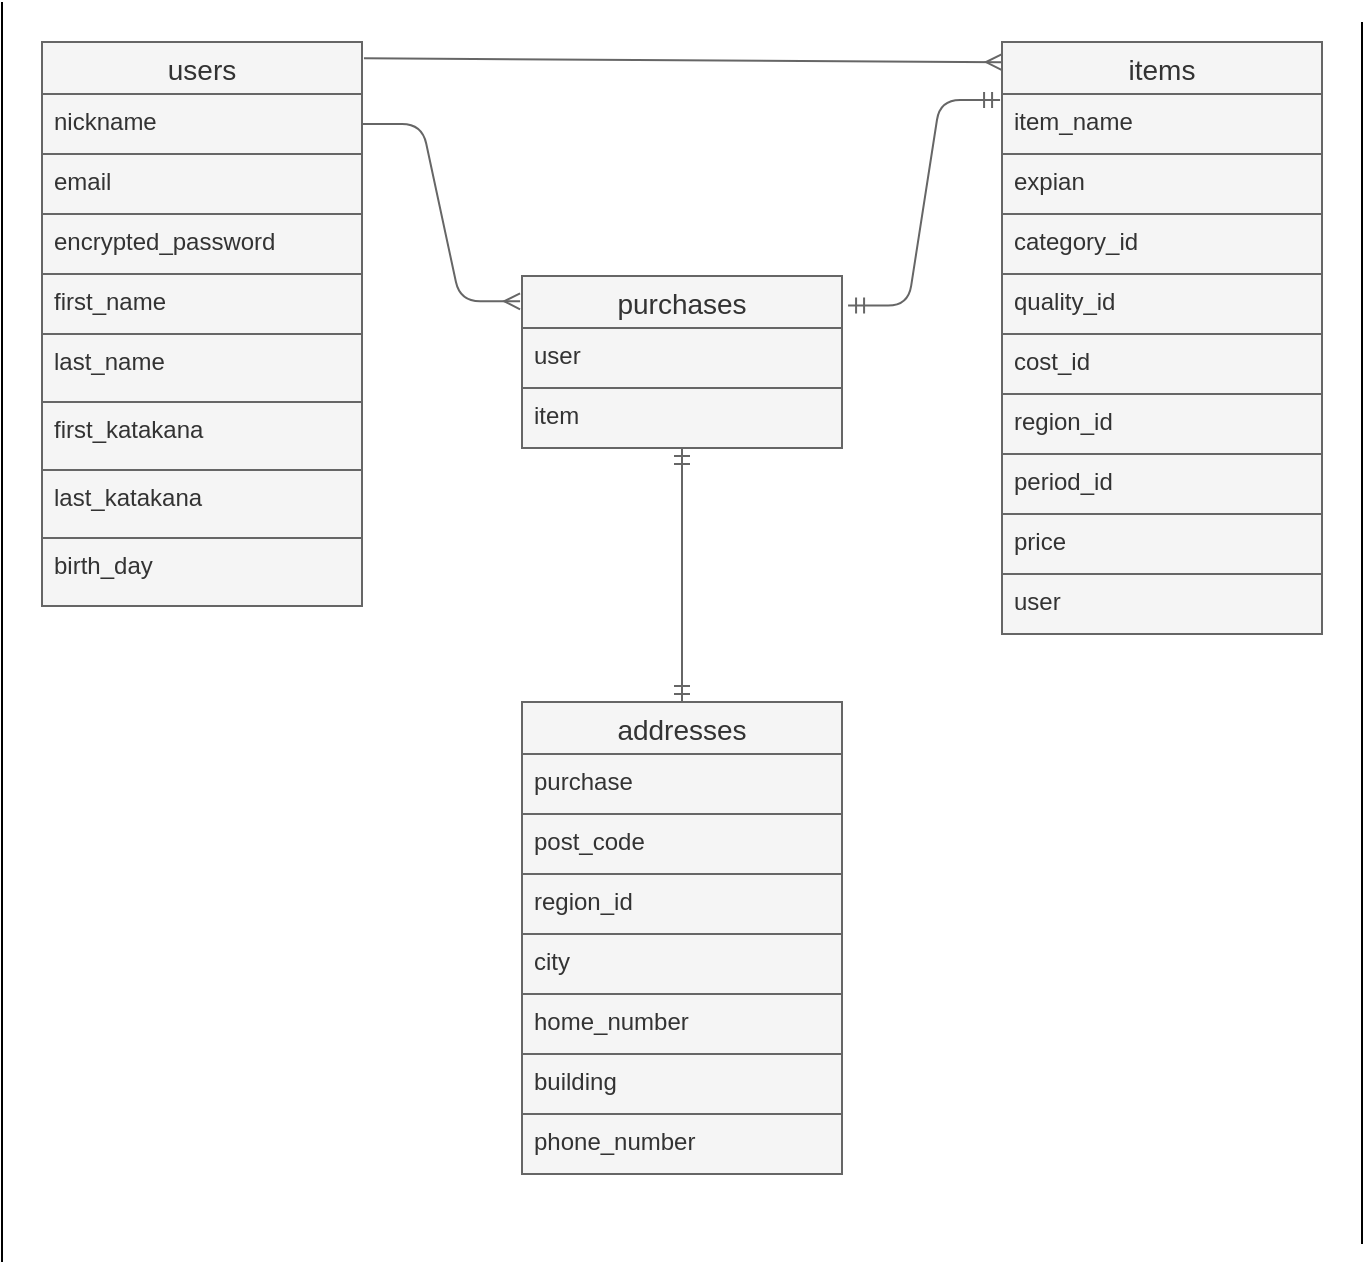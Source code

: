 <mxfile>
    <diagram id="81fW_L-Npjpoqmmok2EW" name="ページ1">
        <mxGraphModel dx="736" dy="568" grid="1" gridSize="10" guides="1" tooltips="1" connect="1" arrows="1" fold="1" page="1" pageScale="1" pageWidth="827" pageHeight="1169" background="#FFFFFF" math="0" shadow="0">
            <root>
                <mxCell id="0"/>
                <mxCell id="1" parent="0"/>
                <mxCell id="20" value="users" style="swimlane;fontStyle=0;childLayout=stackLayout;horizontal=1;startSize=26;horizontalStack=0;resizeParent=1;resizeParentMax=0;resizeLast=0;collapsible=1;marginBottom=0;align=center;fontSize=14;fillColor=#f5f5f5;fontColor=#333333;strokeColor=#666666;" parent="1" vertex="1">
                    <mxGeometry x="60" y="40" width="160" height="282" as="geometry"/>
                </mxCell>
                <mxCell id="21" value="nickname" style="text;strokeColor=#666666;fillColor=#f5f5f5;spacingLeft=4;spacingRight=4;overflow=hidden;rotatable=0;points=[[0,0.5],[1,0.5]];portConstraint=eastwest;fontSize=12;fontColor=#333333;" parent="20" vertex="1">
                    <mxGeometry y="26" width="160" height="30" as="geometry"/>
                </mxCell>
                <mxCell id="23" value="email" style="text;strokeColor=#666666;fillColor=#f5f5f5;spacingLeft=4;spacingRight=4;overflow=hidden;rotatable=0;points=[[0,0.5],[1,0.5]];portConstraint=eastwest;fontSize=12;fontColor=#333333;" parent="20" vertex="1">
                    <mxGeometry y="56" width="160" height="30" as="geometry"/>
                </mxCell>
                <mxCell id="30" value="encrypted_password " style="text;strokeColor=#666666;fillColor=#f5f5f5;spacingLeft=4;spacingRight=4;overflow=hidden;rotatable=0;points=[[0,0.5],[1,0.5]];portConstraint=eastwest;fontSize=12;fontColor=#333333;" parent="20" vertex="1">
                    <mxGeometry y="86" width="160" height="30" as="geometry"/>
                </mxCell>
                <mxCell id="33" value="first_name" style="text;strokeColor=#666666;fillColor=#f5f5f5;spacingLeft=4;spacingRight=4;overflow=hidden;rotatable=0;points=[[0,0.5],[1,0.5]];portConstraint=eastwest;fontSize=12;fontColor=#333333;" parent="20" vertex="1">
                    <mxGeometry y="116" width="160" height="30" as="geometry"/>
                </mxCell>
                <mxCell id="34" value="last_name" style="text;strokeColor=#666666;fillColor=#f5f5f5;spacingLeft=4;spacingRight=4;overflow=hidden;rotatable=0;points=[[0,0.5],[1,0.5]];portConstraint=eastwest;fontSize=12;fontColor=#333333;" parent="20" vertex="1">
                    <mxGeometry y="146" width="160" height="34" as="geometry"/>
                </mxCell>
                <mxCell id="36" value="first_katakana" style="text;strokeColor=#666666;fillColor=#f5f5f5;spacingLeft=4;spacingRight=4;overflow=hidden;rotatable=0;points=[[0,0.5],[1,0.5]];portConstraint=eastwest;fontSize=12;fontColor=#333333;" parent="20" vertex="1">
                    <mxGeometry y="180" width="160" height="34" as="geometry"/>
                </mxCell>
                <mxCell id="37" value="last_katakana" style="text;strokeColor=#666666;fillColor=#f5f5f5;spacingLeft=4;spacingRight=4;overflow=hidden;rotatable=0;points=[[0,0.5],[1,0.5]];portConstraint=eastwest;fontSize=12;fontColor=#333333;" parent="20" vertex="1">
                    <mxGeometry y="214" width="160" height="34" as="geometry"/>
                </mxCell>
                <mxCell id="40" value="birth_day" style="text;strokeColor=#666666;fillColor=#f5f5f5;spacingLeft=4;spacingRight=4;overflow=hidden;rotatable=0;points=[[0,0.5],[1,0.5]];portConstraint=eastwest;fontSize=12;fontColor=#333333;" parent="20" vertex="1">
                    <mxGeometry y="248" width="160" height="34" as="geometry"/>
                </mxCell>
                <mxCell id="41" value="items" style="swimlane;fontStyle=0;childLayout=stackLayout;horizontal=1;startSize=26;horizontalStack=0;resizeParent=1;resizeParentMax=0;resizeLast=0;collapsible=1;marginBottom=0;align=center;fontSize=14;strokeWidth=1;perimeterSpacing=0;flipH=0;flipV=0;fillColor=#f5f5f5;fontColor=#333333;strokeColor=#666666;" parent="1" vertex="1">
                    <mxGeometry x="540" y="40" width="160" height="296" as="geometry"/>
                </mxCell>
                <mxCell id="43" value="item_name" style="text;strokeColor=#666666;fillColor=#f5f5f5;spacingLeft=4;spacingRight=4;overflow=hidden;rotatable=0;points=[[0,0.5],[1,0.5]];portConstraint=eastwest;fontSize=12;fontColor=#333333;" parent="41" vertex="1">
                    <mxGeometry y="26" width="160" height="30" as="geometry"/>
                </mxCell>
                <mxCell id="44" value="expian" style="text;strokeColor=#666666;fillColor=#f5f5f5;spacingLeft=4;spacingRight=4;overflow=hidden;rotatable=0;points=[[0,0.5],[1,0.5]];portConstraint=eastwest;fontSize=12;fontColor=#333333;" parent="41" vertex="1">
                    <mxGeometry y="56" width="160" height="30" as="geometry"/>
                </mxCell>
                <mxCell id="47" value="category_id" style="text;strokeColor=#666666;fillColor=#f5f5f5;spacingLeft=4;spacingRight=4;overflow=hidden;rotatable=0;points=[[0,0.5],[1,0.5]];portConstraint=eastwest;fontSize=12;fontColor=#333333;" parent="41" vertex="1">
                    <mxGeometry y="86" width="160" height="30" as="geometry"/>
                </mxCell>
                <mxCell id="48" value="quality_id" style="text;strokeColor=#666666;fillColor=#f5f5f5;spacingLeft=4;spacingRight=4;overflow=hidden;rotatable=0;points=[[0,0.5],[1,0.5]];portConstraint=eastwest;fontSize=12;fontColor=#333333;" parent="41" vertex="1">
                    <mxGeometry y="116" width="160" height="30" as="geometry"/>
                </mxCell>
                <mxCell id="49" value="cost_id" style="text;strokeColor=#666666;fillColor=#f5f5f5;spacingLeft=4;spacingRight=4;overflow=hidden;rotatable=0;points=[[0,0.5],[1,0.5]];portConstraint=eastwest;fontSize=12;fontColor=#333333;" parent="41" vertex="1">
                    <mxGeometry y="146" width="160" height="30" as="geometry"/>
                </mxCell>
                <mxCell id="50" value="region_id" style="text;strokeColor=#666666;fillColor=#f5f5f5;spacingLeft=4;spacingRight=4;overflow=hidden;rotatable=0;points=[[0,0.5],[1,0.5]];portConstraint=eastwest;fontSize=12;fontColor=#333333;" parent="41" vertex="1">
                    <mxGeometry y="176" width="160" height="30" as="geometry"/>
                </mxCell>
                <mxCell id="51" value="period_id" style="text;strokeColor=#666666;fillColor=#f5f5f5;spacingLeft=4;spacingRight=4;overflow=hidden;rotatable=0;points=[[0,0.5],[1,0.5]];portConstraint=eastwest;fontSize=12;fontColor=#333333;" parent="41" vertex="1">
                    <mxGeometry y="206" width="160" height="30" as="geometry"/>
                </mxCell>
                <mxCell id="52" value="price" style="text;strokeColor=#666666;fillColor=#f5f5f5;spacingLeft=4;spacingRight=4;overflow=hidden;rotatable=0;points=[[0,0.5],[1,0.5]];portConstraint=eastwest;fontSize=12;fontColor=#333333;" parent="41" vertex="1">
                    <mxGeometry y="236" width="160" height="30" as="geometry"/>
                </mxCell>
                <mxCell id="53" value="user" style="text;strokeColor=#666666;fillColor=#f5f5f5;spacingLeft=4;spacingRight=4;overflow=hidden;rotatable=0;points=[[0,0.5],[1,0.5]];portConstraint=eastwest;fontSize=12;fontColor=#333333;" parent="41" vertex="1">
                    <mxGeometry y="266" width="160" height="30" as="geometry"/>
                </mxCell>
                <mxCell id="57" value="purchases" style="swimlane;fontStyle=0;childLayout=stackLayout;horizontal=1;startSize=26;horizontalStack=0;resizeParent=1;resizeParentMax=0;resizeLast=0;collapsible=1;marginBottom=0;align=center;fontSize=14;fillColor=#f5f5f5;fontColor=#333333;strokeColor=#666666;" parent="1" vertex="1">
                    <mxGeometry x="300" y="157" width="160" height="86" as="geometry"/>
                </mxCell>
                <mxCell id="59" value="user" style="text;strokeColor=#666666;fillColor=#f5f5f5;spacingLeft=4;spacingRight=4;overflow=hidden;rotatable=0;points=[[0,0.5],[1,0.5]];portConstraint=eastwest;fontSize=12;fontColor=#333333;" parent="57" vertex="1">
                    <mxGeometry y="26" width="160" height="30" as="geometry"/>
                </mxCell>
                <mxCell id="60" value="item" style="text;strokeColor=#666666;fillColor=#f5f5f5;spacingLeft=4;spacingRight=4;overflow=hidden;rotatable=0;points=[[0,0.5],[1,0.5]];portConstraint=eastwest;fontSize=12;fontColor=#333333;" parent="57" vertex="1">
                    <mxGeometry y="56" width="160" height="30" as="geometry"/>
                </mxCell>
                <mxCell id="66" value="addresses" style="swimlane;fontStyle=0;childLayout=stackLayout;horizontal=1;startSize=26;horizontalStack=0;resizeParent=1;resizeParentMax=0;resizeLast=0;collapsible=1;marginBottom=0;align=center;fontSize=14;fillColor=#f5f5f5;fontColor=#333333;strokeColor=#666666;" parent="1" vertex="1">
                    <mxGeometry x="300" y="370" width="160" height="236" as="geometry"/>
                </mxCell>
                <mxCell id="158" value="purchase" style="text;strokeColor=#666666;fillColor=#f5f5f5;spacingLeft=4;spacingRight=4;overflow=hidden;rotatable=0;points=[[0,0.5],[1,0.5]];portConstraint=eastwest;fontSize=12;fontColor=#333333;" parent="66" vertex="1">
                    <mxGeometry y="26" width="160" height="30" as="geometry"/>
                </mxCell>
                <mxCell id="159" value="post_code" style="text;strokeColor=#666666;fillColor=#f5f5f5;spacingLeft=4;spacingRight=4;overflow=hidden;rotatable=0;points=[[0,0.5],[1,0.5]];portConstraint=eastwest;fontSize=12;fontColor=#333333;" parent="66" vertex="1">
                    <mxGeometry y="56" width="160" height="30" as="geometry"/>
                </mxCell>
                <mxCell id="69" value="region_id" style="text;strokeColor=#666666;fillColor=#f5f5f5;spacingLeft=4;spacingRight=4;overflow=hidden;rotatable=0;points=[[0,0.5],[1,0.5]];portConstraint=eastwest;fontSize=12;fontColor=#333333;" parent="66" vertex="1">
                    <mxGeometry y="86" width="160" height="30" as="geometry"/>
                </mxCell>
                <mxCell id="72" value="city" style="text;strokeColor=#666666;fillColor=#f5f5f5;spacingLeft=4;spacingRight=4;overflow=hidden;rotatable=0;points=[[0,0.5],[1,0.5]];portConstraint=eastwest;fontSize=12;fontColor=#333333;" parent="66" vertex="1">
                    <mxGeometry y="116" width="160" height="30" as="geometry"/>
                </mxCell>
                <mxCell id="73" value="home_number" style="text;strokeColor=#666666;fillColor=#f5f5f5;spacingLeft=4;spacingRight=4;overflow=hidden;rotatable=0;points=[[0,0.5],[1,0.5]];portConstraint=eastwest;fontSize=12;fontColor=#333333;" parent="66" vertex="1">
                    <mxGeometry y="146" width="160" height="30" as="geometry"/>
                </mxCell>
                <mxCell id="74" value="building" style="text;strokeColor=#666666;fillColor=#f5f5f5;spacingLeft=4;spacingRight=4;overflow=hidden;rotatable=0;points=[[0,0.5],[1,0.5]];portConstraint=eastwest;fontSize=12;fontColor=#333333;" parent="66" vertex="1">
                    <mxGeometry y="176" width="160" height="30" as="geometry"/>
                </mxCell>
                <mxCell id="75" value="phone_number" style="text;strokeColor=#666666;fillColor=#f5f5f5;spacingLeft=4;spacingRight=4;overflow=hidden;rotatable=0;points=[[0,0.5],[1,0.5]];portConstraint=eastwest;fontSize=12;fontColor=#333333;" parent="66" vertex="1">
                    <mxGeometry y="206" width="160" height="30" as="geometry"/>
                </mxCell>
                <mxCell id="80" value="" style="fontSize=12;html=1;endArrow=ERmandOne;startArrow=ERmandOne;fillColor=#f5f5f5;strokeColor=#666666;exitX=0.5;exitY=0;exitDx=0;exitDy=0;entryX=0.5;entryY=1;entryDx=0;entryDy=0;" parent="1" source="66" target="57" edge="1">
                    <mxGeometry width="100" height="100" relative="1" as="geometry">
                        <mxPoint x="361" y="360" as="sourcePoint"/>
                        <mxPoint x="379.04" y="276" as="targetPoint"/>
                    </mxGeometry>
                </mxCell>
                <mxCell id="85" value="" style="edgeStyle=entityRelationEdgeStyle;fontSize=12;html=1;endArrow=ERmany;exitX=1;exitY=0.5;exitDx=0;exitDy=0;entryX=-0.006;entryY=0.147;entryDx=0;entryDy=0;entryPerimeter=0;fillColor=#f5f5f5;strokeColor=#666666;" parent="1" source="21" target="57" edge="1">
                    <mxGeometry width="100" height="100" relative="1" as="geometry">
                        <mxPoint x="210" y="220" as="sourcePoint"/>
                        <mxPoint x="420" y="450" as="targetPoint"/>
                    </mxGeometry>
                </mxCell>
                <mxCell id="86" value="" style="fontSize=12;html=1;endArrow=ERmany;exitX=1.006;exitY=0.029;exitDx=0;exitDy=0;entryX=0;entryY=0.034;entryDx=0;entryDy=0;exitPerimeter=0;entryPerimeter=0;fillColor=#f5f5f5;strokeColor=#666666;" parent="1" source="20" target="41" edge="1">
                    <mxGeometry width="100" height="100" relative="1" as="geometry">
                        <mxPoint x="210" y="63" as="sourcePoint"/>
                        <mxPoint x="530" y="40" as="targetPoint"/>
                    </mxGeometry>
                </mxCell>
                <mxCell id="87" value="" style="edgeStyle=entityRelationEdgeStyle;fontSize=12;html=1;endArrow=ERmandOne;startArrow=ERmandOne;entryX=-0.006;entryY=0.1;entryDx=0;entryDy=0;entryPerimeter=0;fillColor=#f5f5f5;strokeColor=#666666;exitX=1.019;exitY=0.172;exitDx=0;exitDy=0;exitPerimeter=0;" parent="1" source="57" edge="1">
                    <mxGeometry width="100" height="100" relative="1" as="geometry">
                        <mxPoint x="450" y="170" as="sourcePoint"/>
                        <mxPoint x="539.04" y="69" as="targetPoint"/>
                    </mxGeometry>
                </mxCell>
                <mxCell id="147" value="" style="endArrow=none;html=1;rounded=0;" parent="1" edge="1">
                    <mxGeometry relative="1" as="geometry">
                        <mxPoint x="40" y="20" as="sourcePoint"/>
                        <mxPoint x="40" y="650" as="targetPoint"/>
                    </mxGeometry>
                </mxCell>
                <mxCell id="157" value="" style="endArrow=none;html=1;rounded=0;" parent="1" edge="1">
                    <mxGeometry relative="1" as="geometry">
                        <mxPoint x="720" y="30" as="sourcePoint"/>
                        <mxPoint x="720" y="641" as="targetPoint"/>
                    </mxGeometry>
                </mxCell>
            </root>
        </mxGraphModel>
    </diagram>
</mxfile>